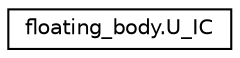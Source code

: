 digraph "Graphical Class Hierarchy"
{
 // LATEX_PDF_SIZE
  edge [fontname="Helvetica",fontsize="10",labelfontname="Helvetica",labelfontsize="10"];
  node [fontname="Helvetica",fontsize="10",shape=record];
  rankdir="LR";
  Node0 [label="floating_body.U_IC",height=0.2,width=0.4,color="black", fillcolor="white", style="filled",URL="$classfloating__body_1_1U__IC.html",tooltip=" "];
}
